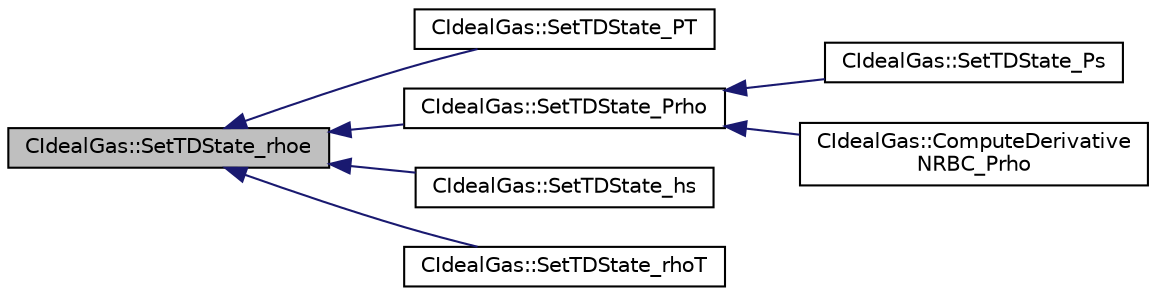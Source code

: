 digraph "CIdealGas::SetTDState_rhoe"
{
  edge [fontname="Helvetica",fontsize="10",labelfontname="Helvetica",labelfontsize="10"];
  node [fontname="Helvetica",fontsize="10",shape=record];
  rankdir="LR";
  Node30 [label="CIdealGas::SetTDState_rhoe",height=0.2,width=0.4,color="black", fillcolor="grey75", style="filled", fontcolor="black"];
  Node30 -> Node31 [dir="back",color="midnightblue",fontsize="10",style="solid",fontname="Helvetica"];
  Node31 [label="CIdealGas::SetTDState_PT",height=0.2,width=0.4,color="black", fillcolor="white", style="filled",URL="$class_c_ideal_gas.html#af3a861135e0d4fe3b2315b0c72d68817",tooltip="Set the Dimensionless State using Pressure and Temperature. "];
  Node30 -> Node32 [dir="back",color="midnightblue",fontsize="10",style="solid",fontname="Helvetica"];
  Node32 [label="CIdealGas::SetTDState_Prho",height=0.2,width=0.4,color="black", fillcolor="white", style="filled",URL="$class_c_ideal_gas.html#a410c2ff4b799dd147f80941418f8e501",tooltip="Set the Dimensionless State using Pressure and Density. "];
  Node32 -> Node33 [dir="back",color="midnightblue",fontsize="10",style="solid",fontname="Helvetica"];
  Node33 [label="CIdealGas::SetTDState_Ps",height=0.2,width=0.4,color="black", fillcolor="white", style="filled",URL="$class_c_ideal_gas.html#a593137271508338b836781afe7457e63",tooltip="Set the Dimensionless State using Pressure and Entropy. "];
  Node32 -> Node34 [dir="back",color="midnightblue",fontsize="10",style="solid",fontname="Helvetica"];
  Node34 [label="CIdealGas::ComputeDerivative\lNRBC_Prho",height=0.2,width=0.4,color="black", fillcolor="white", style="filled",URL="$class_c_ideal_gas.html#a9254da937990595c71302f7d02d158df",tooltip="compute some derivatives of enthalpy and entropy needed for subsonic inflow BC "];
  Node30 -> Node35 [dir="back",color="midnightblue",fontsize="10",style="solid",fontname="Helvetica"];
  Node35 [label="CIdealGas::SetTDState_hs",height=0.2,width=0.4,color="black", fillcolor="white", style="filled",URL="$class_c_ideal_gas.html#acfacef756cde03c545c84be225d60cdc",tooltip="Set the Dimensionless State using Enthalpy and Entropy. "];
  Node30 -> Node36 [dir="back",color="midnightblue",fontsize="10",style="solid",fontname="Helvetica"];
  Node36 [label="CIdealGas::SetTDState_rhoT",height=0.2,width=0.4,color="black", fillcolor="white", style="filled",URL="$class_c_ideal_gas.html#a67ee91ee297f921b105fe2dd5a6c43b1",tooltip="Set the Dimensionless State using Density and Temperature. "];
}
